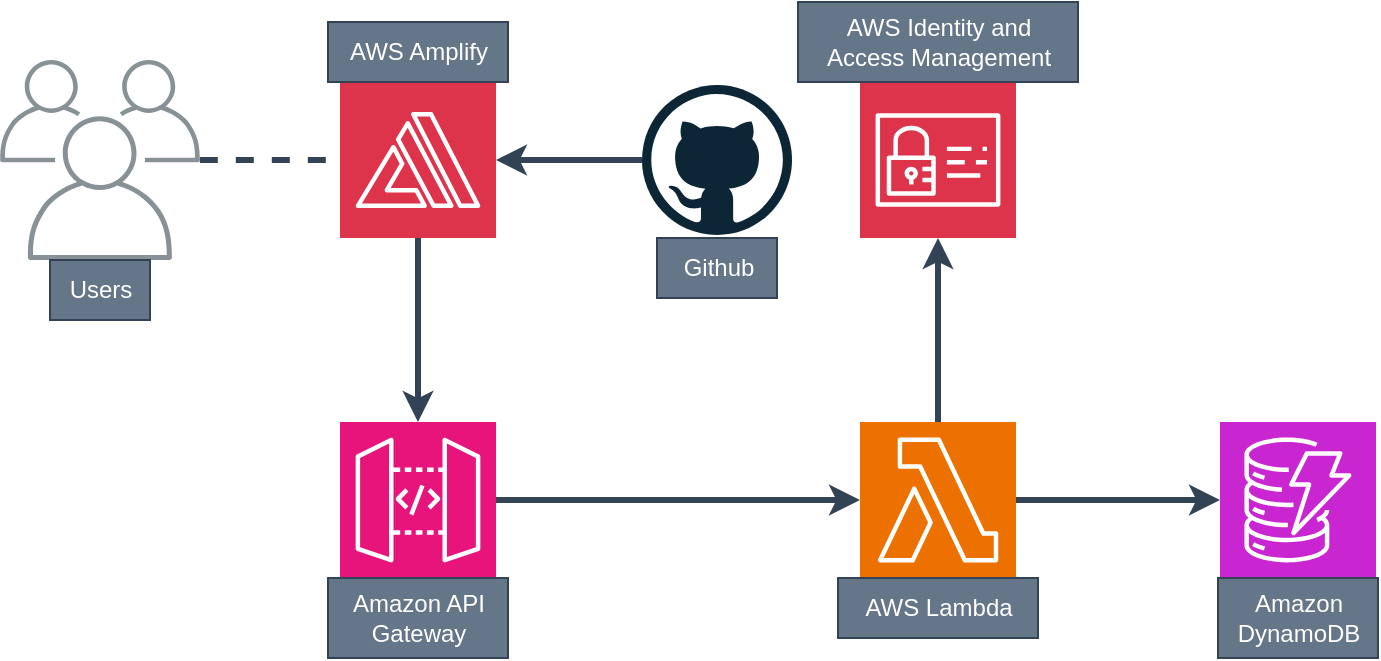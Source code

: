 <mxfile version="24.0.4" type="device">
  <diagram id="C5RBs43oDa-KdzZeNtuy" name="Page-1">
    <mxGraphModel dx="994" dy="676" grid="1" gridSize="10" guides="1" tooltips="1" connect="1" arrows="1" fold="1" page="1" pageScale="1" pageWidth="827" pageHeight="1169" math="0" shadow="0">
      <root>
        <mxCell id="WIyWlLk6GJQsqaUBKTNV-0" />
        <mxCell id="WIyWlLk6GJQsqaUBKTNV-1" parent="WIyWlLk6GJQsqaUBKTNV-0" />
        <mxCell id="yLqxxPLAdoGdIMSgAIDq-10" value="" style="edgeStyle=orthogonalEdgeStyle;rounded=0;orthogonalLoop=1;jettySize=auto;html=1;jumpSize=6;strokeWidth=3;fillColor=#647687;strokeColor=#314354;" parent="WIyWlLk6GJQsqaUBKTNV-1" source="yLqxxPLAdoGdIMSgAIDq-0" target="yLqxxPLAdoGdIMSgAIDq-3" edge="1">
          <mxGeometry relative="1" as="geometry" />
        </mxCell>
        <mxCell id="yLqxxPLAdoGdIMSgAIDq-0" value="" style="sketch=0;points=[[0,0,0],[0.25,0,0],[0.5,0,0],[0.75,0,0],[1,0,0],[0,1,0],[0.25,1,0],[0.5,1,0],[0.75,1,0],[1,1,0],[0,0.25,0],[0,0.5,0],[0,0.75,0],[1,0.25,0],[1,0.5,0],[1,0.75,0]];outlineConnect=0;fontColor=#232F3E;fillColor=#DD344C;strokeColor=#ffffff;dashed=0;verticalLabelPosition=bottom;verticalAlign=top;align=center;html=1;fontSize=12;fontStyle=0;aspect=fixed;shape=mxgraph.aws4.resourceIcon;resIcon=mxgraph.aws4.amplify;" parent="WIyWlLk6GJQsqaUBKTNV-1" vertex="1">
          <mxGeometry x="220" y="260" width="78" height="78" as="geometry" />
        </mxCell>
        <mxCell id="yLqxxPLAdoGdIMSgAIDq-9" value="" style="edgeStyle=orthogonalEdgeStyle;rounded=0;orthogonalLoop=1;jettySize=auto;html=1;jumpSize=6;strokeWidth=3;fillColor=#647687;strokeColor=#314354;" parent="WIyWlLk6GJQsqaUBKTNV-1" source="yLqxxPLAdoGdIMSgAIDq-1" target="yLqxxPLAdoGdIMSgAIDq-0" edge="1">
          <mxGeometry relative="1" as="geometry" />
        </mxCell>
        <mxCell id="yLqxxPLAdoGdIMSgAIDq-1" value="" style="dashed=0;outlineConnect=0;html=1;align=center;labelPosition=center;verticalLabelPosition=bottom;verticalAlign=top;shape=mxgraph.weblogos.github" parent="WIyWlLk6GJQsqaUBKTNV-1" vertex="1">
          <mxGeometry x="371" y="261.5" width="75" height="75" as="geometry" />
        </mxCell>
        <mxCell id="yLqxxPLAdoGdIMSgAIDq-11" value="" style="edgeStyle=orthogonalEdgeStyle;rounded=0;orthogonalLoop=1;jettySize=auto;html=1;jumpSize=6;strokeWidth=3;fillColor=#647687;strokeColor=#314354;" parent="WIyWlLk6GJQsqaUBKTNV-1" source="yLqxxPLAdoGdIMSgAIDq-3" target="yLqxxPLAdoGdIMSgAIDq-4" edge="1">
          <mxGeometry relative="1" as="geometry" />
        </mxCell>
        <mxCell id="yLqxxPLAdoGdIMSgAIDq-3" value="" style="sketch=0;points=[[0,0,0],[0.25,0,0],[0.5,0,0],[0.75,0,0],[1,0,0],[0,1,0],[0.25,1,0],[0.5,1,0],[0.75,1,0],[1,1,0],[0,0.25,0],[0,0.5,0],[0,0.75,0],[1,0.25,0],[1,0.5,0],[1,0.75,0]];outlineConnect=0;fontColor=#232F3E;fillColor=#E7157B;strokeColor=#ffffff;dashed=0;verticalLabelPosition=bottom;verticalAlign=top;align=center;html=1;fontSize=12;fontStyle=0;aspect=fixed;shape=mxgraph.aws4.resourceIcon;resIcon=mxgraph.aws4.api_gateway;" parent="WIyWlLk6GJQsqaUBKTNV-1" vertex="1">
          <mxGeometry x="220" y="430" width="78" height="78" as="geometry" />
        </mxCell>
        <mxCell id="yLqxxPLAdoGdIMSgAIDq-12" value="" style="edgeStyle=orthogonalEdgeStyle;rounded=0;orthogonalLoop=1;jettySize=auto;html=1;jumpSize=6;strokeWidth=3;fillColor=#647687;strokeColor=#314354;" parent="WIyWlLk6GJQsqaUBKTNV-1" source="yLqxxPLAdoGdIMSgAIDq-4" target="yLqxxPLAdoGdIMSgAIDq-6" edge="1">
          <mxGeometry relative="1" as="geometry" />
        </mxCell>
        <mxCell id="yLqxxPLAdoGdIMSgAIDq-13" value="" style="edgeStyle=orthogonalEdgeStyle;rounded=0;orthogonalLoop=1;jettySize=auto;html=1;jumpSize=6;strokeWidth=3;fillColor=#647687;strokeColor=#314354;" parent="WIyWlLk6GJQsqaUBKTNV-1" source="yLqxxPLAdoGdIMSgAIDq-4" target="yLqxxPLAdoGdIMSgAIDq-5" edge="1">
          <mxGeometry relative="1" as="geometry" />
        </mxCell>
        <mxCell id="yLqxxPLAdoGdIMSgAIDq-4" value="" style="sketch=0;points=[[0,0,0],[0.25,0,0],[0.5,0,0],[0.75,0,0],[1,0,0],[0,1,0],[0.25,1,0],[0.5,1,0],[0.75,1,0],[1,1,0],[0,0.25,0],[0,0.5,0],[0,0.75,0],[1,0.25,0],[1,0.5,0],[1,0.75,0]];outlineConnect=0;fontColor=#232F3E;fillColor=#ED7100;strokeColor=#ffffff;dashed=0;verticalLabelPosition=bottom;verticalAlign=top;align=center;html=1;fontSize=12;fontStyle=0;aspect=fixed;shape=mxgraph.aws4.resourceIcon;resIcon=mxgraph.aws4.lambda;" parent="WIyWlLk6GJQsqaUBKTNV-1" vertex="1">
          <mxGeometry x="480" y="430" width="78" height="78" as="geometry" />
        </mxCell>
        <mxCell id="yLqxxPLAdoGdIMSgAIDq-5" value="" style="sketch=0;points=[[0,0,0],[0.25,0,0],[0.5,0,0],[0.75,0,0],[1,0,0],[0,1,0],[0.25,1,0],[0.5,1,0],[0.75,1,0],[1,1,0],[0,0.25,0],[0,0.5,0],[0,0.75,0],[1,0.25,0],[1,0.5,0],[1,0.75,0]];outlineConnect=0;fontColor=#232F3E;fillColor=#DD344C;strokeColor=#ffffff;dashed=0;verticalLabelPosition=bottom;verticalAlign=top;align=center;html=1;fontSize=12;fontStyle=0;aspect=fixed;shape=mxgraph.aws4.resourceIcon;resIcon=mxgraph.aws4.identity_and_access_management;" parent="WIyWlLk6GJQsqaUBKTNV-1" vertex="1">
          <mxGeometry x="480" y="260" width="78" height="78" as="geometry" />
        </mxCell>
        <mxCell id="yLqxxPLAdoGdIMSgAIDq-6" value="" style="sketch=0;points=[[0,0,0],[0.25,0,0],[0.5,0,0],[0.75,0,0],[1,0,0],[0,1,0],[0.25,1,0],[0.5,1,0],[0.75,1,0],[1,1,0],[0,0.25,0],[0,0.5,0],[0,0.75,0],[1,0.25,0],[1,0.5,0],[1,0.75,0]];outlineConnect=0;fontColor=#232F3E;fillColor=#C925D1;strokeColor=#ffffff;dashed=0;verticalLabelPosition=bottom;verticalAlign=top;align=center;html=1;fontSize=12;fontStyle=0;aspect=fixed;shape=mxgraph.aws4.resourceIcon;resIcon=mxgraph.aws4.dynamodb;" parent="WIyWlLk6GJQsqaUBKTNV-1" vertex="1">
          <mxGeometry x="660" y="430" width="78" height="78" as="geometry" />
        </mxCell>
        <mxCell id="yLqxxPLAdoGdIMSgAIDq-8" value="" style="edgeStyle=orthogonalEdgeStyle;rounded=0;orthogonalLoop=1;jettySize=auto;html=1;endArrow=none;endFill=0;dashed=1;jumpSize=6;strokeWidth=3;fillColor=#647687;strokeColor=#314354;" parent="WIyWlLk6GJQsqaUBKTNV-1" source="yLqxxPLAdoGdIMSgAIDq-7" target="yLqxxPLAdoGdIMSgAIDq-0" edge="1">
          <mxGeometry relative="1" as="geometry" />
        </mxCell>
        <mxCell id="yLqxxPLAdoGdIMSgAIDq-7" value="users" style="sketch=0;outlineConnect=0;gradientColor=none;fontColor=#545B64;strokeColor=none;fillColor=#879196;dashed=0;verticalLabelPosition=bottom;verticalAlign=top;align=center;html=1;fontSize=12;fontStyle=0;aspect=fixed;shape=mxgraph.aws4.illustration_users;pointerEvents=1" parent="WIyWlLk6GJQsqaUBKTNV-1" vertex="1">
          <mxGeometry x="50" y="249" width="100" height="100" as="geometry" />
        </mxCell>
        <mxCell id="yLqxxPLAdoGdIMSgAIDq-14" value="Users" style="text;html=1;align=center;verticalAlign=middle;resizable=0;points=[];autosize=1;fillColor=#647687;strokeColor=#314354;fontColor=#ffffff;" parent="WIyWlLk6GJQsqaUBKTNV-1" vertex="1">
          <mxGeometry x="75" y="349" width="50" height="30" as="geometry" />
        </mxCell>
        <mxCell id="yLqxxPLAdoGdIMSgAIDq-15" value="AWS Amplify" style="text;html=1;align=center;verticalAlign=middle;resizable=0;points=[];autosize=1;fillColor=#647687;strokeColor=#314354;fontColor=#ffffff;" parent="WIyWlLk6GJQsqaUBKTNV-1" vertex="1">
          <mxGeometry x="214" y="230" width="90" height="30" as="geometry" />
        </mxCell>
        <mxCell id="yLqxxPLAdoGdIMSgAIDq-16" value="Amazon API&lt;div&gt;Gateway&lt;/div&gt;" style="text;html=1;align=center;verticalAlign=middle;resizable=0;points=[];autosize=1;fillColor=#647687;strokeColor=#314354;fontColor=#ffffff;" parent="WIyWlLk6GJQsqaUBKTNV-1" vertex="1">
          <mxGeometry x="214" y="508" width="90" height="40" as="geometry" />
        </mxCell>
        <mxCell id="yLqxxPLAdoGdIMSgAIDq-17" value="AWS Identity and&lt;div&gt;Access Management&lt;/div&gt;" style="text;html=1;align=center;verticalAlign=middle;resizable=0;points=[];autosize=1;fillColor=#647687;strokeColor=#314354;fontColor=#ffffff;" parent="WIyWlLk6GJQsqaUBKTNV-1" vertex="1">
          <mxGeometry x="449" y="220" width="140" height="40" as="geometry" />
        </mxCell>
        <mxCell id="yLqxxPLAdoGdIMSgAIDq-18" value="Github" style="text;html=1;align=center;verticalAlign=middle;resizable=0;points=[];autosize=1;fillColor=#647687;strokeColor=#314354;fontColor=#ffffff;" parent="WIyWlLk6GJQsqaUBKTNV-1" vertex="1">
          <mxGeometry x="378.5" y="338" width="60" height="30" as="geometry" />
        </mxCell>
        <mxCell id="yLqxxPLAdoGdIMSgAIDq-19" value="AWS Lambda" style="text;html=1;align=center;verticalAlign=middle;resizable=0;points=[];autosize=1;fillColor=#647687;strokeColor=#314354;fontColor=#ffffff;" parent="WIyWlLk6GJQsqaUBKTNV-1" vertex="1">
          <mxGeometry x="469" y="508" width="100" height="30" as="geometry" />
        </mxCell>
        <mxCell id="yLqxxPLAdoGdIMSgAIDq-20" value="Amazon&lt;div&gt;DynamoDB&lt;/div&gt;" style="text;html=1;align=center;verticalAlign=middle;resizable=0;points=[];autosize=1;fillColor=#647687;strokeColor=#314354;fontColor=#ffffff;" parent="WIyWlLk6GJQsqaUBKTNV-1" vertex="1">
          <mxGeometry x="659" y="508" width="80" height="40" as="geometry" />
        </mxCell>
      </root>
    </mxGraphModel>
  </diagram>
</mxfile>
